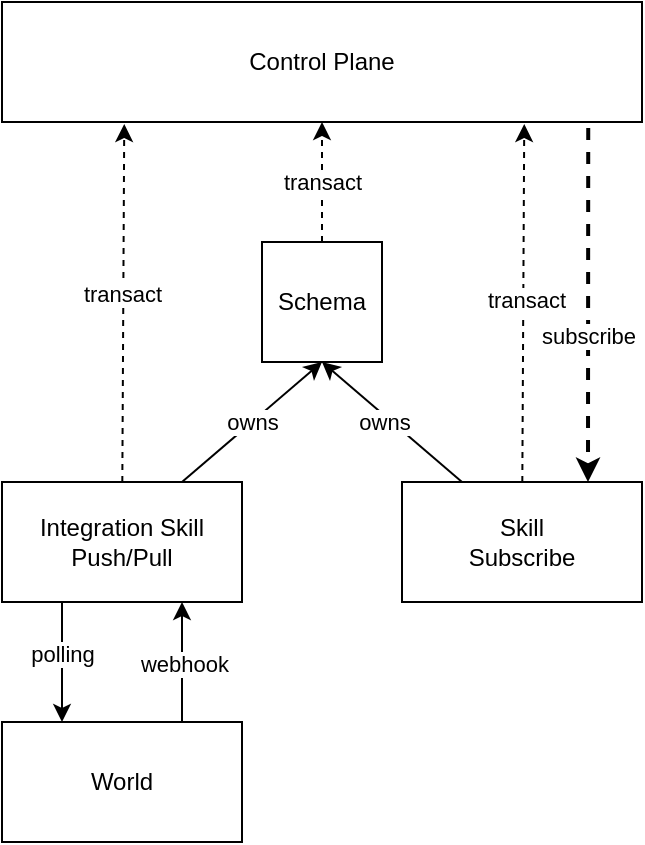 <mxfile version="16.5.1" type="device" pages="2"><diagram id="N_yAeJ0LqUdZCz9V9kHH" name="PubSub"><mxGraphModel dx="786" dy="572" grid="1" gridSize="10" guides="1" tooltips="1" connect="1" arrows="1" fold="1" page="1" pageScale="1" pageWidth="850" pageHeight="1100" math="0" shadow="0"><root><mxCell id="0"/><mxCell id="1" parent="0"/><mxCell id="XctNYY-TkLE35ejzBz8b-10" value="transact" style="edgeStyle=none;rounded=0;orthogonalLoop=1;jettySize=auto;html=1;exitX=0.5;exitY=0;exitDx=0;exitDy=0;entryX=0.5;entryY=1;entryDx=0;entryDy=0;dashed=1;" edge="1" parent="1" source="XctNYY-TkLE35ejzBz8b-1" target="XctNYY-TkLE35ejzBz8b-9"><mxGeometry relative="1" as="geometry"><mxPoint x="190" y="100" as="targetPoint"/></mxGeometry></mxCell><mxCell id="XctNYY-TkLE35ejzBz8b-1" value="Schema" style="whiteSpace=wrap;html=1;aspect=fixed;" vertex="1" parent="1"><mxGeometry x="170" y="160" width="60" height="60" as="geometry"/></mxCell><mxCell id="XctNYY-TkLE35ejzBz8b-5" style="edgeStyle=orthogonalEdgeStyle;rounded=0;orthogonalLoop=1;jettySize=auto;html=1;exitX=0.25;exitY=1;exitDx=0;exitDy=0;entryX=0.25;entryY=0;entryDx=0;entryDy=0;" edge="1" parent="1" source="XctNYY-TkLE35ejzBz8b-2" target="XctNYY-TkLE35ejzBz8b-4"><mxGeometry relative="1" as="geometry"/></mxCell><mxCell id="XctNYY-TkLE35ejzBz8b-17" value="polling" style="edgeLabel;html=1;align=center;verticalAlign=middle;resizable=0;points=[];" vertex="1" connectable="0" parent="XctNYY-TkLE35ejzBz8b-5"><mxGeometry x="-0.133" relative="1" as="geometry"><mxPoint as="offset"/></mxGeometry></mxCell><mxCell id="XctNYY-TkLE35ejzBz8b-7" style="rounded=0;orthogonalLoop=1;jettySize=auto;html=1;exitX=0.75;exitY=0;exitDx=0;exitDy=0;entryX=0.5;entryY=1;entryDx=0;entryDy=0;" edge="1" parent="1" source="XctNYY-TkLE35ejzBz8b-2" target="XctNYY-TkLE35ejzBz8b-1"><mxGeometry relative="1" as="geometry"/></mxCell><mxCell id="XctNYY-TkLE35ejzBz8b-14" value="owns" style="edgeLabel;html=1;align=center;verticalAlign=middle;resizable=0;points=[];" vertex="1" connectable="0" parent="XctNYY-TkLE35ejzBz8b-7"><mxGeometry relative="1" as="geometry"><mxPoint as="offset"/></mxGeometry></mxCell><mxCell id="XctNYY-TkLE35ejzBz8b-11" style="edgeStyle=none;rounded=0;orthogonalLoop=1;jettySize=auto;html=1;entryX=0.191;entryY=1.017;entryDx=0;entryDy=0;entryPerimeter=0;dashed=1;" edge="1" parent="1" source="XctNYY-TkLE35ejzBz8b-2" target="XctNYY-TkLE35ejzBz8b-9"><mxGeometry relative="1" as="geometry"/></mxCell><mxCell id="XctNYY-TkLE35ejzBz8b-19" value="transact" style="edgeLabel;html=1;align=center;verticalAlign=middle;resizable=0;points=[];" vertex="1" connectable="0" parent="XctNYY-TkLE35ejzBz8b-11"><mxGeometry x="0.05" y="1" relative="1" as="geometry"><mxPoint as="offset"/></mxGeometry></mxCell><mxCell id="XctNYY-TkLE35ejzBz8b-2" value="Integration Skill&lt;br&gt;Push/Pull" style="rounded=0;whiteSpace=wrap;html=1;" vertex="1" parent="1"><mxGeometry x="40" y="280" width="120" height="60" as="geometry"/></mxCell><mxCell id="XctNYY-TkLE35ejzBz8b-8" style="edgeStyle=none;rounded=0;orthogonalLoop=1;jettySize=auto;html=1;exitX=0.25;exitY=0;exitDx=0;exitDy=0;entryX=0.5;entryY=1;entryDx=0;entryDy=0;" edge="1" parent="1" source="XctNYY-TkLE35ejzBz8b-3" target="XctNYY-TkLE35ejzBz8b-1"><mxGeometry relative="1" as="geometry"/></mxCell><mxCell id="XctNYY-TkLE35ejzBz8b-15" value="owns" style="edgeLabel;html=1;align=center;verticalAlign=middle;resizable=0;points=[];" vertex="1" connectable="0" parent="XctNYY-TkLE35ejzBz8b-8"><mxGeometry x="0.076" y="2" relative="1" as="geometry"><mxPoint as="offset"/></mxGeometry></mxCell><mxCell id="XctNYY-TkLE35ejzBz8b-12" style="edgeStyle=none;rounded=0;orthogonalLoop=1;jettySize=auto;html=1;entryX=0.816;entryY=1.017;entryDx=0;entryDy=0;entryPerimeter=0;dashed=1;" edge="1" parent="1" source="XctNYY-TkLE35ejzBz8b-3" target="XctNYY-TkLE35ejzBz8b-9"><mxGeometry relative="1" as="geometry"/></mxCell><mxCell id="XctNYY-TkLE35ejzBz8b-20" value="transact" style="edgeLabel;html=1;align=center;verticalAlign=middle;resizable=0;points=[];" vertex="1" connectable="0" parent="XctNYY-TkLE35ejzBz8b-12"><mxGeometry x="0.017" y="-1" relative="1" as="geometry"><mxPoint as="offset"/></mxGeometry></mxCell><mxCell id="XctNYY-TkLE35ejzBz8b-3" value="Skill&lt;br&gt;Subscribe" style="rounded=0;whiteSpace=wrap;html=1;" vertex="1" parent="1"><mxGeometry x="240" y="280" width="120" height="60" as="geometry"/></mxCell><mxCell id="XctNYY-TkLE35ejzBz8b-6" style="edgeStyle=orthogonalEdgeStyle;rounded=0;orthogonalLoop=1;jettySize=auto;html=1;exitX=0.75;exitY=0;exitDx=0;exitDy=0;entryX=0.75;entryY=1;entryDx=0;entryDy=0;" edge="1" parent="1" source="XctNYY-TkLE35ejzBz8b-4" target="XctNYY-TkLE35ejzBz8b-2"><mxGeometry relative="1" as="geometry"/></mxCell><mxCell id="XctNYY-TkLE35ejzBz8b-16" value="webhook" style="edgeLabel;html=1;align=center;verticalAlign=middle;resizable=0;points=[];" vertex="1" connectable="0" parent="XctNYY-TkLE35ejzBz8b-6"><mxGeometry x="-0.033" y="-1" relative="1" as="geometry"><mxPoint as="offset"/></mxGeometry></mxCell><mxCell id="XctNYY-TkLE35ejzBz8b-4" value="World" style="rounded=0;whiteSpace=wrap;html=1;" vertex="1" parent="1"><mxGeometry x="40" y="400" width="120" height="60" as="geometry"/></mxCell><mxCell id="XctNYY-TkLE35ejzBz8b-13" style="edgeStyle=none;rounded=0;orthogonalLoop=1;jettySize=auto;html=1;exitX=0.916;exitY=1.05;exitDx=0;exitDy=0;exitPerimeter=0;strokeWidth=2;dashed=1;" edge="1" parent="1" source="XctNYY-TkLE35ejzBz8b-9"><mxGeometry relative="1" as="geometry"><mxPoint x="333" y="280" as="targetPoint"/></mxGeometry></mxCell><mxCell id="XctNYY-TkLE35ejzBz8b-21" value="subscribe" style="edgeLabel;html=1;align=center;verticalAlign=middle;resizable=0;points=[];" vertex="1" connectable="0" parent="XctNYY-TkLE35ejzBz8b-13"><mxGeometry x="0.175" relative="1" as="geometry"><mxPoint as="offset"/></mxGeometry></mxCell><mxCell id="XctNYY-TkLE35ejzBz8b-9" value="Control Plane" style="rounded=0;whiteSpace=wrap;html=1;" vertex="1" parent="1"><mxGeometry x="40" y="40" width="320" height="60" as="geometry"/></mxCell></root></mxGraphModel></diagram><diagram id="xDxT5ZgMq1Tw2vaS5VwH" name="Practical"><mxGraphModel dx="786" dy="572" grid="1" gridSize="10" guides="1" tooltips="1" connect="1" arrows="1" fold="1" page="1" pageScale="1" pageWidth="850" pageHeight="1100" math="0" shadow="0"><root><mxCell id="atEtTFowIZ1VOFkmBX1H-0"/><mxCell id="atEtTFowIZ1VOFkmBX1H-1" parent="atEtTFowIZ1VOFkmBX1H-0"/><mxCell id="atEtTFowIZ1VOFkmBX1H-2" value="ECR&lt;br&gt;Docker&lt;br&gt;Registry" style="shape=cylinder3;whiteSpace=wrap;html=1;boundedLbl=1;backgroundOutline=1;size=15;" vertex="1" parent="atEtTFowIZ1VOFkmBX1H-1"><mxGeometry x="120" y="310" width="60" height="80" as="geometry"/></mxCell><mxCell id="atEtTFowIZ1VOFkmBX1H-3" value="ECR&lt;br&gt;Integration Skill" style="rounded=0;whiteSpace=wrap;html=1;" vertex="1" parent="atEtTFowIZ1VOFkmBX1H-1"><mxGeometry x="107" y="200" width="90" height="60" as="geometry"/></mxCell><mxCell id="atEtTFowIZ1VOFkmBX1H-4" value="Atomist Control Plane" style="rounded=0;whiteSpace=wrap;html=1;" vertex="1" parent="atEtTFowIZ1VOFkmBX1H-1"><mxGeometry x="10" y="70" width="610" height="60" as="geometry"/></mxCell><mxCell id="atEtTFowIZ1VOFkmBX1H-5" value="Image Scanner&lt;br&gt;Skill" style="rounded=0;whiteSpace=wrap;html=1;" vertex="1" parent="atEtTFowIZ1VOFkmBX1H-1"><mxGeometry x="311" y="200" width="100" height="60" as="geometry"/></mxCell><mxCell id="atEtTFowIZ1VOFkmBX1H-6" value="GitHub&lt;br&gt;Integration Skill" style="rounded=0;whiteSpace=wrap;html=1;" vertex="1" parent="atEtTFowIZ1VOFkmBX1H-1"><mxGeometry x="10" y="200" width="90" height="60" as="geometry"/></mxCell><mxCell id="atEtTFowIZ1VOFkmBX1H-15" style="edgeStyle=none;rounded=0;orthogonalLoop=1;jettySize=auto;html=1;exitX=0.5;exitY=0;exitDx=0;exitDy=0;exitPerimeter=0;entryX=0.5;entryY=1;entryDx=0;entryDy=0;strokeWidth=1;" edge="1" parent="atEtTFowIZ1VOFkmBX1H-1" source="atEtTFowIZ1VOFkmBX1H-8" target="atEtTFowIZ1VOFkmBX1H-6"><mxGeometry relative="1" as="geometry"/></mxCell><mxCell id="atEtTFowIZ1VOFkmBX1H-8" value="GitHub" style="shape=cylinder3;whiteSpace=wrap;html=1;boundedLbl=1;backgroundOutline=1;size=15;" vertex="1" parent="atEtTFowIZ1VOFkmBX1H-1"><mxGeometry x="25" y="310" width="60" height="80" as="geometry"/></mxCell><mxCell id="atEtTFowIZ1VOFkmBX1H-9" value="Image&lt;br&gt;CheckRun&lt;br&gt;Skill" style="rounded=0;whiteSpace=wrap;html=1;" vertex="1" parent="atEtTFowIZ1VOFkmBX1H-1"><mxGeometry x="418" y="200" width="100" height="60" as="geometry"/></mxCell><mxCell id="atEtTFowIZ1VOFkmBX1H-10" value="Kubernetes&lt;br&gt;Spec Updater&lt;br&gt;Skill" style="rounded=0;whiteSpace=wrap;html=1;" vertex="1" parent="atEtTFowIZ1VOFkmBX1H-1"><mxGeometry x="526" y="200" width="95" height="60" as="geometry"/></mxCell><mxCell id="atEtTFowIZ1VOFkmBX1H-11" value="GitHub" style="shape=cylinder3;whiteSpace=wrap;html=1;boundedLbl=1;backgroundOutline=1;size=15;" vertex="1" parent="atEtTFowIZ1VOFkmBX1H-1"><mxGeometry x="437" y="310" width="60" height="80" as="geometry"/></mxCell><mxCell id="atEtTFowIZ1VOFkmBX1H-12" value="GitOps&lt;br&gt;Repo" style="shape=cylinder3;whiteSpace=wrap;html=1;boundedLbl=1;backgroundOutline=1;size=15;" vertex="1" parent="atEtTFowIZ1VOFkmBX1H-1"><mxGeometry x="542.5" y="310" width="60" height="80" as="geometry"/></mxCell><mxCell id="atEtTFowIZ1VOFkmBX1H-13" value="Dockerfile&lt;br&gt;Skill" style="rounded=0;whiteSpace=wrap;html=1;" vertex="1" parent="atEtTFowIZ1VOFkmBX1H-1"><mxGeometry x="204" y="200" width="100" height="60" as="geometry"/></mxCell></root></mxGraphModel></diagram></mxfile>